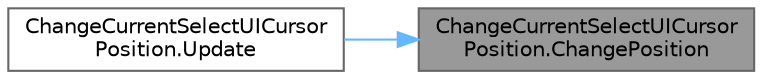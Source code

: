 digraph "ChangeCurrentSelectUICursorPosition.ChangePosition"
{
 // LATEX_PDF_SIZE
  bgcolor="transparent";
  edge [fontname=Helvetica,fontsize=10,labelfontname=Helvetica,labelfontsize=10];
  node [fontname=Helvetica,fontsize=10,shape=box,height=0.2,width=0.4];
  rankdir="RL";
  Node1 [id="Node000001",label="ChangeCurrentSelectUICursor\lPosition.ChangePosition",height=0.2,width=0.4,color="gray40", fillcolor="grey60", style="filled", fontcolor="black",tooltip=" "];
  Node1 -> Node2 [id="edge2_Node000001_Node000002",dir="back",color="steelblue1",style="solid",tooltip=" "];
  Node2 [id="Node000002",label="ChangeCurrentSelectUICursor\lPosition.Update",height=0.2,width=0.4,color="grey40", fillcolor="white", style="filled",URL="$class_change_current_select_u_i_cursor_position.html#a7424b5994bd3094e0bcdddc4eda2c8ae",tooltip=" "];
}
